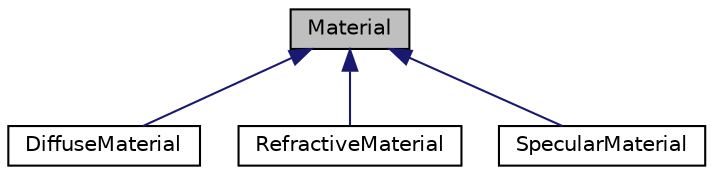 digraph "Material"
{
 // INTERACTIVE_SVG=YES
 // LATEX_PDF_SIZE
  edge [fontname="Helvetica",fontsize="10",labelfontname="Helvetica",labelfontsize="10"];
  node [fontname="Helvetica",fontsize="10",shape=record];
  Node1 [label="Material",height=0.2,width=0.4,color="black", fillcolor="grey75", style="filled", fontcolor="black",tooltip="Abstrat class that models a material."];
  Node1 -> Node2 [dir="back",color="midnightblue",fontsize="10",style="solid",fontname="Helvetica"];
  Node2 [label="DiffuseMaterial",height=0.2,width=0.4,color="black", fillcolor="white", style="filled",URL="$class_diffuse_material.html",tooltip="Models a diffuse material."];
  Node1 -> Node3 [dir="back",color="midnightblue",fontsize="10",style="solid",fontname="Helvetica"];
  Node3 [label="RefractiveMaterial",height=0.2,width=0.4,color="black", fillcolor="white", style="filled",URL="$class_refractive_material.html",tooltip="Models a refractive material."];
  Node1 -> Node4 [dir="back",color="midnightblue",fontsize="10",style="solid",fontname="Helvetica"];
  Node4 [label="SpecularMaterial",height=0.2,width=0.4,color="black", fillcolor="white", style="filled",URL="$class_specular_material.html",tooltip="Models a specular material."];
}
